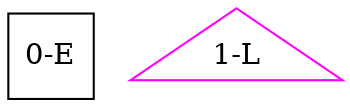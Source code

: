 graph ProteinGraph {
    0 [label="0-E" shape=square color=black];
    1 [label="1-L" shape=triangle color=magenta];
}
